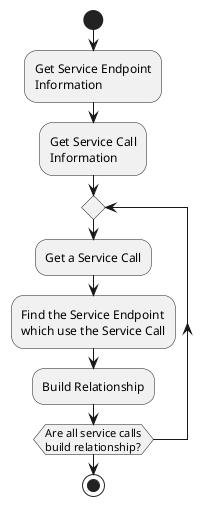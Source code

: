 @startuml
start
:Get Service Endpoint\nInformation;
:Get Service Call\nInformation;
repeat
    :Get a Service Call;
    :Find the Service Endpoint\nwhich use the Service Call;
    :Build Relationship;
repeat while (Are all service calls\nbuild relationship?)
stop
@enduml